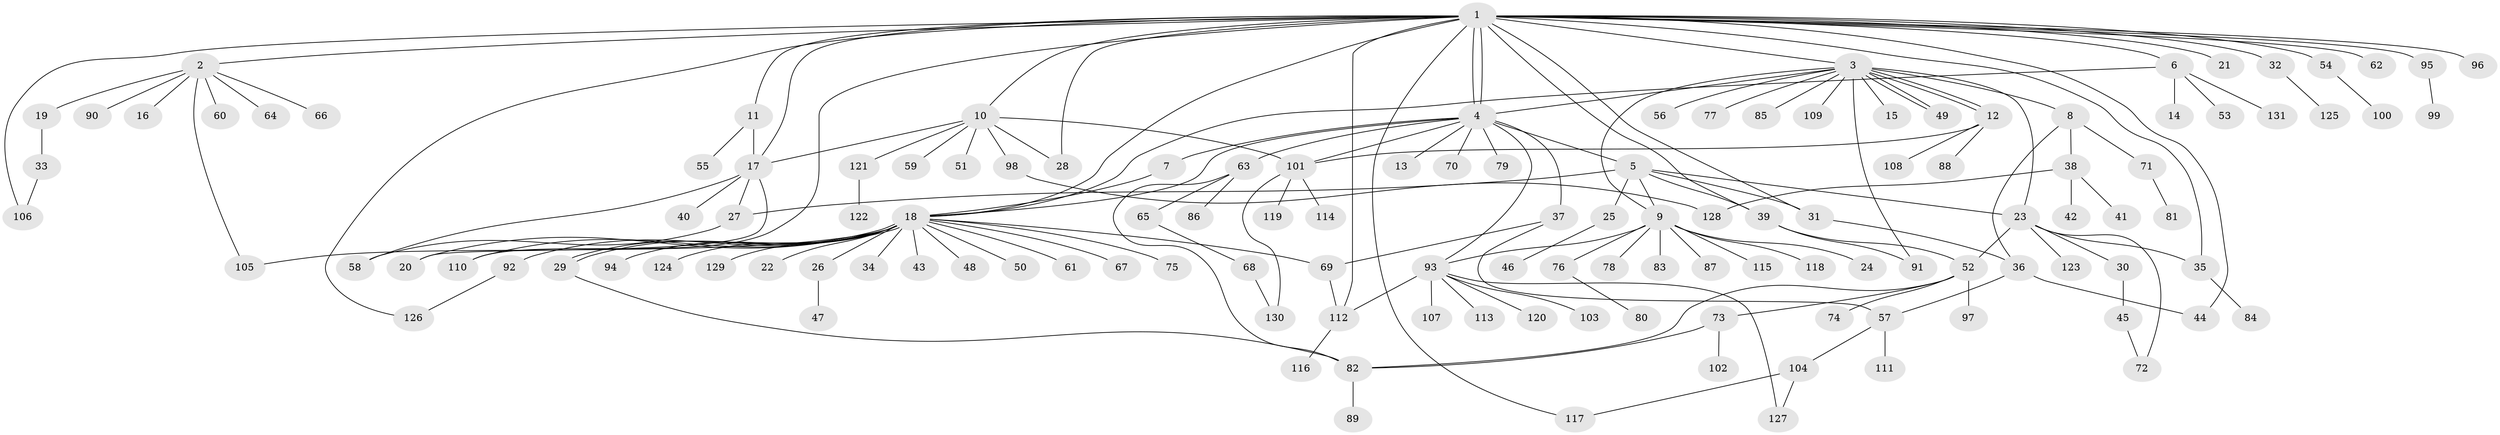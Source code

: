 // coarse degree distribution, {18: 0.015151515151515152, 8: 0.030303030303030304, 12: 0.015151515151515152, 9: 0.030303030303030304, 7: 0.045454545454545456, 4: 0.06060606060606061, 2: 0.10606060606060606, 3: 0.07575757575757576, 1: 0.5151515151515151, 5: 0.09090909090909091, 6: 0.015151515151515152}
// Generated by graph-tools (version 1.1) at 2025/50/03/04/25 22:50:27]
// undirected, 131 vertices, 172 edges
graph export_dot {
  node [color=gray90,style=filled];
  1;
  2;
  3;
  4;
  5;
  6;
  7;
  8;
  9;
  10;
  11;
  12;
  13;
  14;
  15;
  16;
  17;
  18;
  19;
  20;
  21;
  22;
  23;
  24;
  25;
  26;
  27;
  28;
  29;
  30;
  31;
  32;
  33;
  34;
  35;
  36;
  37;
  38;
  39;
  40;
  41;
  42;
  43;
  44;
  45;
  46;
  47;
  48;
  49;
  50;
  51;
  52;
  53;
  54;
  55;
  56;
  57;
  58;
  59;
  60;
  61;
  62;
  63;
  64;
  65;
  66;
  67;
  68;
  69;
  70;
  71;
  72;
  73;
  74;
  75;
  76;
  77;
  78;
  79;
  80;
  81;
  82;
  83;
  84;
  85;
  86;
  87;
  88;
  89;
  90;
  91;
  92;
  93;
  94;
  95;
  96;
  97;
  98;
  99;
  100;
  101;
  102;
  103;
  104;
  105;
  106;
  107;
  108;
  109;
  110;
  111;
  112;
  113;
  114;
  115;
  116;
  117;
  118;
  119;
  120;
  121;
  122;
  123;
  124;
  125;
  126;
  127;
  128;
  129;
  130;
  131;
  1 -- 2;
  1 -- 3;
  1 -- 4;
  1 -- 4;
  1 -- 6;
  1 -- 10;
  1 -- 11;
  1 -- 17;
  1 -- 18;
  1 -- 21;
  1 -- 28;
  1 -- 31;
  1 -- 32;
  1 -- 35;
  1 -- 39;
  1 -- 44;
  1 -- 54;
  1 -- 62;
  1 -- 95;
  1 -- 96;
  1 -- 106;
  1 -- 110;
  1 -- 112;
  1 -- 117;
  1 -- 126;
  2 -- 16;
  2 -- 19;
  2 -- 60;
  2 -- 64;
  2 -- 66;
  2 -- 90;
  2 -- 105;
  3 -- 4;
  3 -- 8;
  3 -- 9;
  3 -- 12;
  3 -- 12;
  3 -- 15;
  3 -- 23;
  3 -- 49;
  3 -- 49;
  3 -- 56;
  3 -- 77;
  3 -- 85;
  3 -- 91;
  3 -- 109;
  4 -- 5;
  4 -- 7;
  4 -- 13;
  4 -- 18;
  4 -- 37;
  4 -- 63;
  4 -- 70;
  4 -- 79;
  4 -- 93;
  4 -- 101;
  5 -- 9;
  5 -- 23;
  5 -- 25;
  5 -- 27;
  5 -- 31;
  5 -- 39;
  6 -- 14;
  6 -- 18;
  6 -- 53;
  6 -- 131;
  7 -- 18;
  8 -- 36;
  8 -- 38;
  8 -- 71;
  9 -- 24;
  9 -- 76;
  9 -- 78;
  9 -- 83;
  9 -- 87;
  9 -- 93;
  9 -- 115;
  9 -- 118;
  10 -- 17;
  10 -- 28;
  10 -- 51;
  10 -- 59;
  10 -- 98;
  10 -- 101;
  10 -- 121;
  11 -- 17;
  11 -- 55;
  12 -- 88;
  12 -- 101;
  12 -- 108;
  17 -- 20;
  17 -- 27;
  17 -- 40;
  17 -- 58;
  18 -- 20;
  18 -- 22;
  18 -- 26;
  18 -- 29;
  18 -- 29;
  18 -- 34;
  18 -- 43;
  18 -- 48;
  18 -- 50;
  18 -- 61;
  18 -- 67;
  18 -- 69;
  18 -- 75;
  18 -- 92;
  18 -- 94;
  18 -- 105;
  18 -- 110;
  18 -- 124;
  18 -- 129;
  19 -- 33;
  23 -- 30;
  23 -- 35;
  23 -- 52;
  23 -- 72;
  23 -- 123;
  25 -- 46;
  26 -- 47;
  27 -- 58;
  29 -- 82;
  30 -- 45;
  31 -- 36;
  32 -- 125;
  33 -- 106;
  35 -- 84;
  36 -- 44;
  36 -- 57;
  37 -- 57;
  37 -- 69;
  38 -- 41;
  38 -- 42;
  38 -- 128;
  39 -- 52;
  39 -- 91;
  45 -- 72;
  52 -- 73;
  52 -- 74;
  52 -- 82;
  52 -- 97;
  54 -- 100;
  57 -- 104;
  57 -- 111;
  63 -- 65;
  63 -- 82;
  63 -- 86;
  65 -- 68;
  68 -- 130;
  69 -- 112;
  71 -- 81;
  73 -- 82;
  73 -- 102;
  76 -- 80;
  82 -- 89;
  92 -- 126;
  93 -- 103;
  93 -- 107;
  93 -- 112;
  93 -- 113;
  93 -- 120;
  93 -- 127;
  95 -- 99;
  98 -- 128;
  101 -- 114;
  101 -- 119;
  101 -- 130;
  104 -- 117;
  104 -- 127;
  112 -- 116;
  121 -- 122;
}

